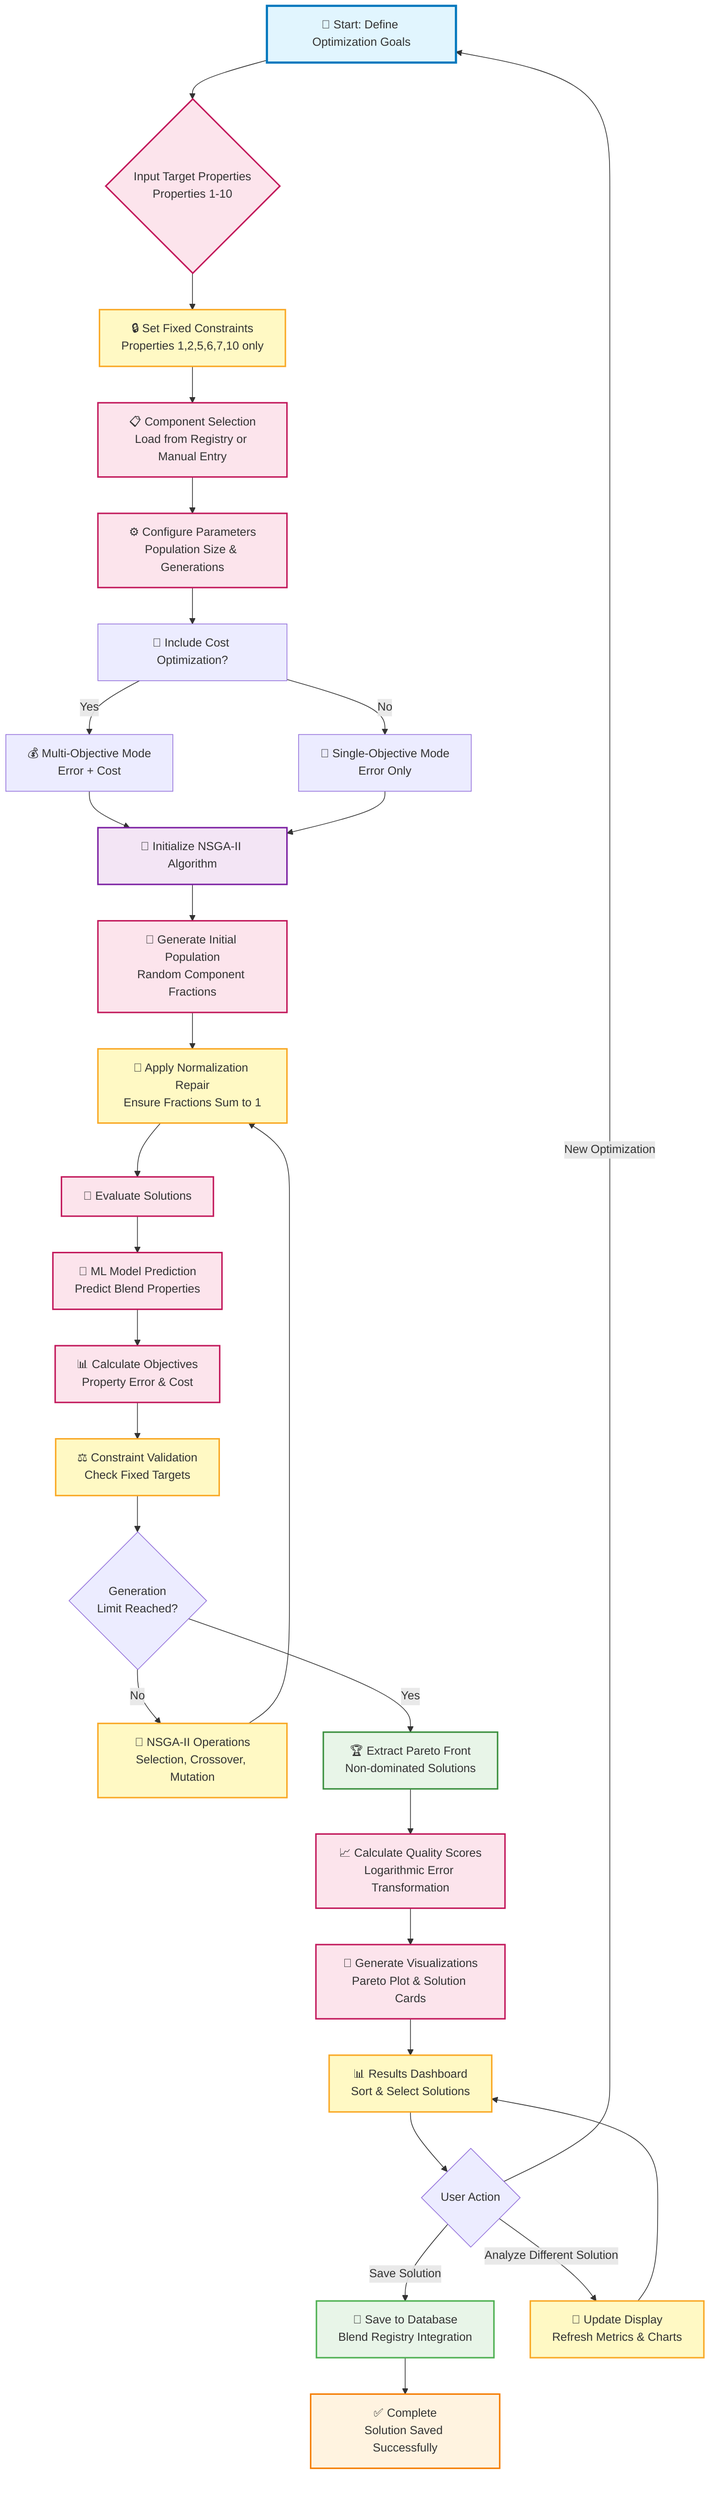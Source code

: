 flowchart TD
    A[🎯 Start: Define Optimization Goals] --> B{Input Target Properties<br/>Properties 1-10}
    B --> C[🔒 Set Fixed Constraints<br/>Properties 1,2,5,6,7,10 only]
    C --> D[📋 Component Selection<br/>Load from Registry or Manual Entry]
    
    D --> E[⚙️ Configure Parameters<br/>Population Size & Generations]
    E --> F[🔄 Include Cost Optimization?]
    
    F -->|Yes| G[💰 Multi-Objective Mode<br/>Error + Cost]
    F -->|No| H[🎯 Single-Objective Mode<br/>Error Only]
    
    G --> I[🚀 Initialize NSGA-II Algorithm]
    H --> I
    
    I --> J[👥 Generate Initial Population<br/>Random Component Fractions]
    J --> K[🔧 Apply Normalization Repair<br/>Ensure Fractions Sum to 1]
    
    K --> L[🧮 Evaluate Solutions]
    L --> M[🔮 ML Model Prediction<br/>Predict Blend Properties]
    M --> N[📊 Calculate Objectives<br/>Property Error & Cost]
    
    N --> O[⚖️ Constraint Validation<br/>Check Fixed Targets]
    O --> P{Generation<br/>Limit Reached?}
    
    P -->|No| Q[🧬 NSGA-II Operations<br/>Selection, Crossover, Mutation]
    Q --> K
    
    P -->|Yes| R[🏆 Extract Pareto Front<br/>Non-dominated Solutions]
    R --> S[📈 Calculate Quality Scores<br/>Logarithmic Error Transformation]
    
    S --> T[🎨 Generate Visualizations<br/>Pareto Plot & Solution Cards]
    T --> U[📊 Results Dashboard<br/>Sort & Select Solutions]
    
    U --> V{User Action}
    V -->|Save Solution| W[💾 Save to Database<br/>Blend Registry Integration]
    V -->|Analyze Different Solution| X[🔄 Update Display<br/>Refresh Metrics & Charts]
    V -->|New Optimization| A
    
    W --> Y[✅ Complete<br/>Solution Saved Successfully]
    X --> U
    
    style A fill:#e1f5fe,stroke:#0277bd,stroke-width:3px
    style I fill:#f3e5f5,stroke:#7b1fa2,stroke-width:2px
    style R fill:#e8f5e8,stroke:#388e3c,stroke-width:2px
    style Y fill:#fff3e0,stroke:#f57c00,stroke-width:2px
    
    classDef processNode fill:#fff9c4,stroke:#f9a825,stroke-width:2px
    classDef decisionNode fill:#fce4ec,stroke:#c2185b,stroke-width:2px
    classDef dataNode fill:#e3f2fd,stroke:#1976d2,stroke-width:2px
    classDef resultNode fill:#e8f5e8,stroke:#4caf50,stroke-width:2px
    
    class B,D,E,J,L,M,N,S,T decisionNode
    class C,K,O,Q,U,X processNode
    class W,Y resultNode